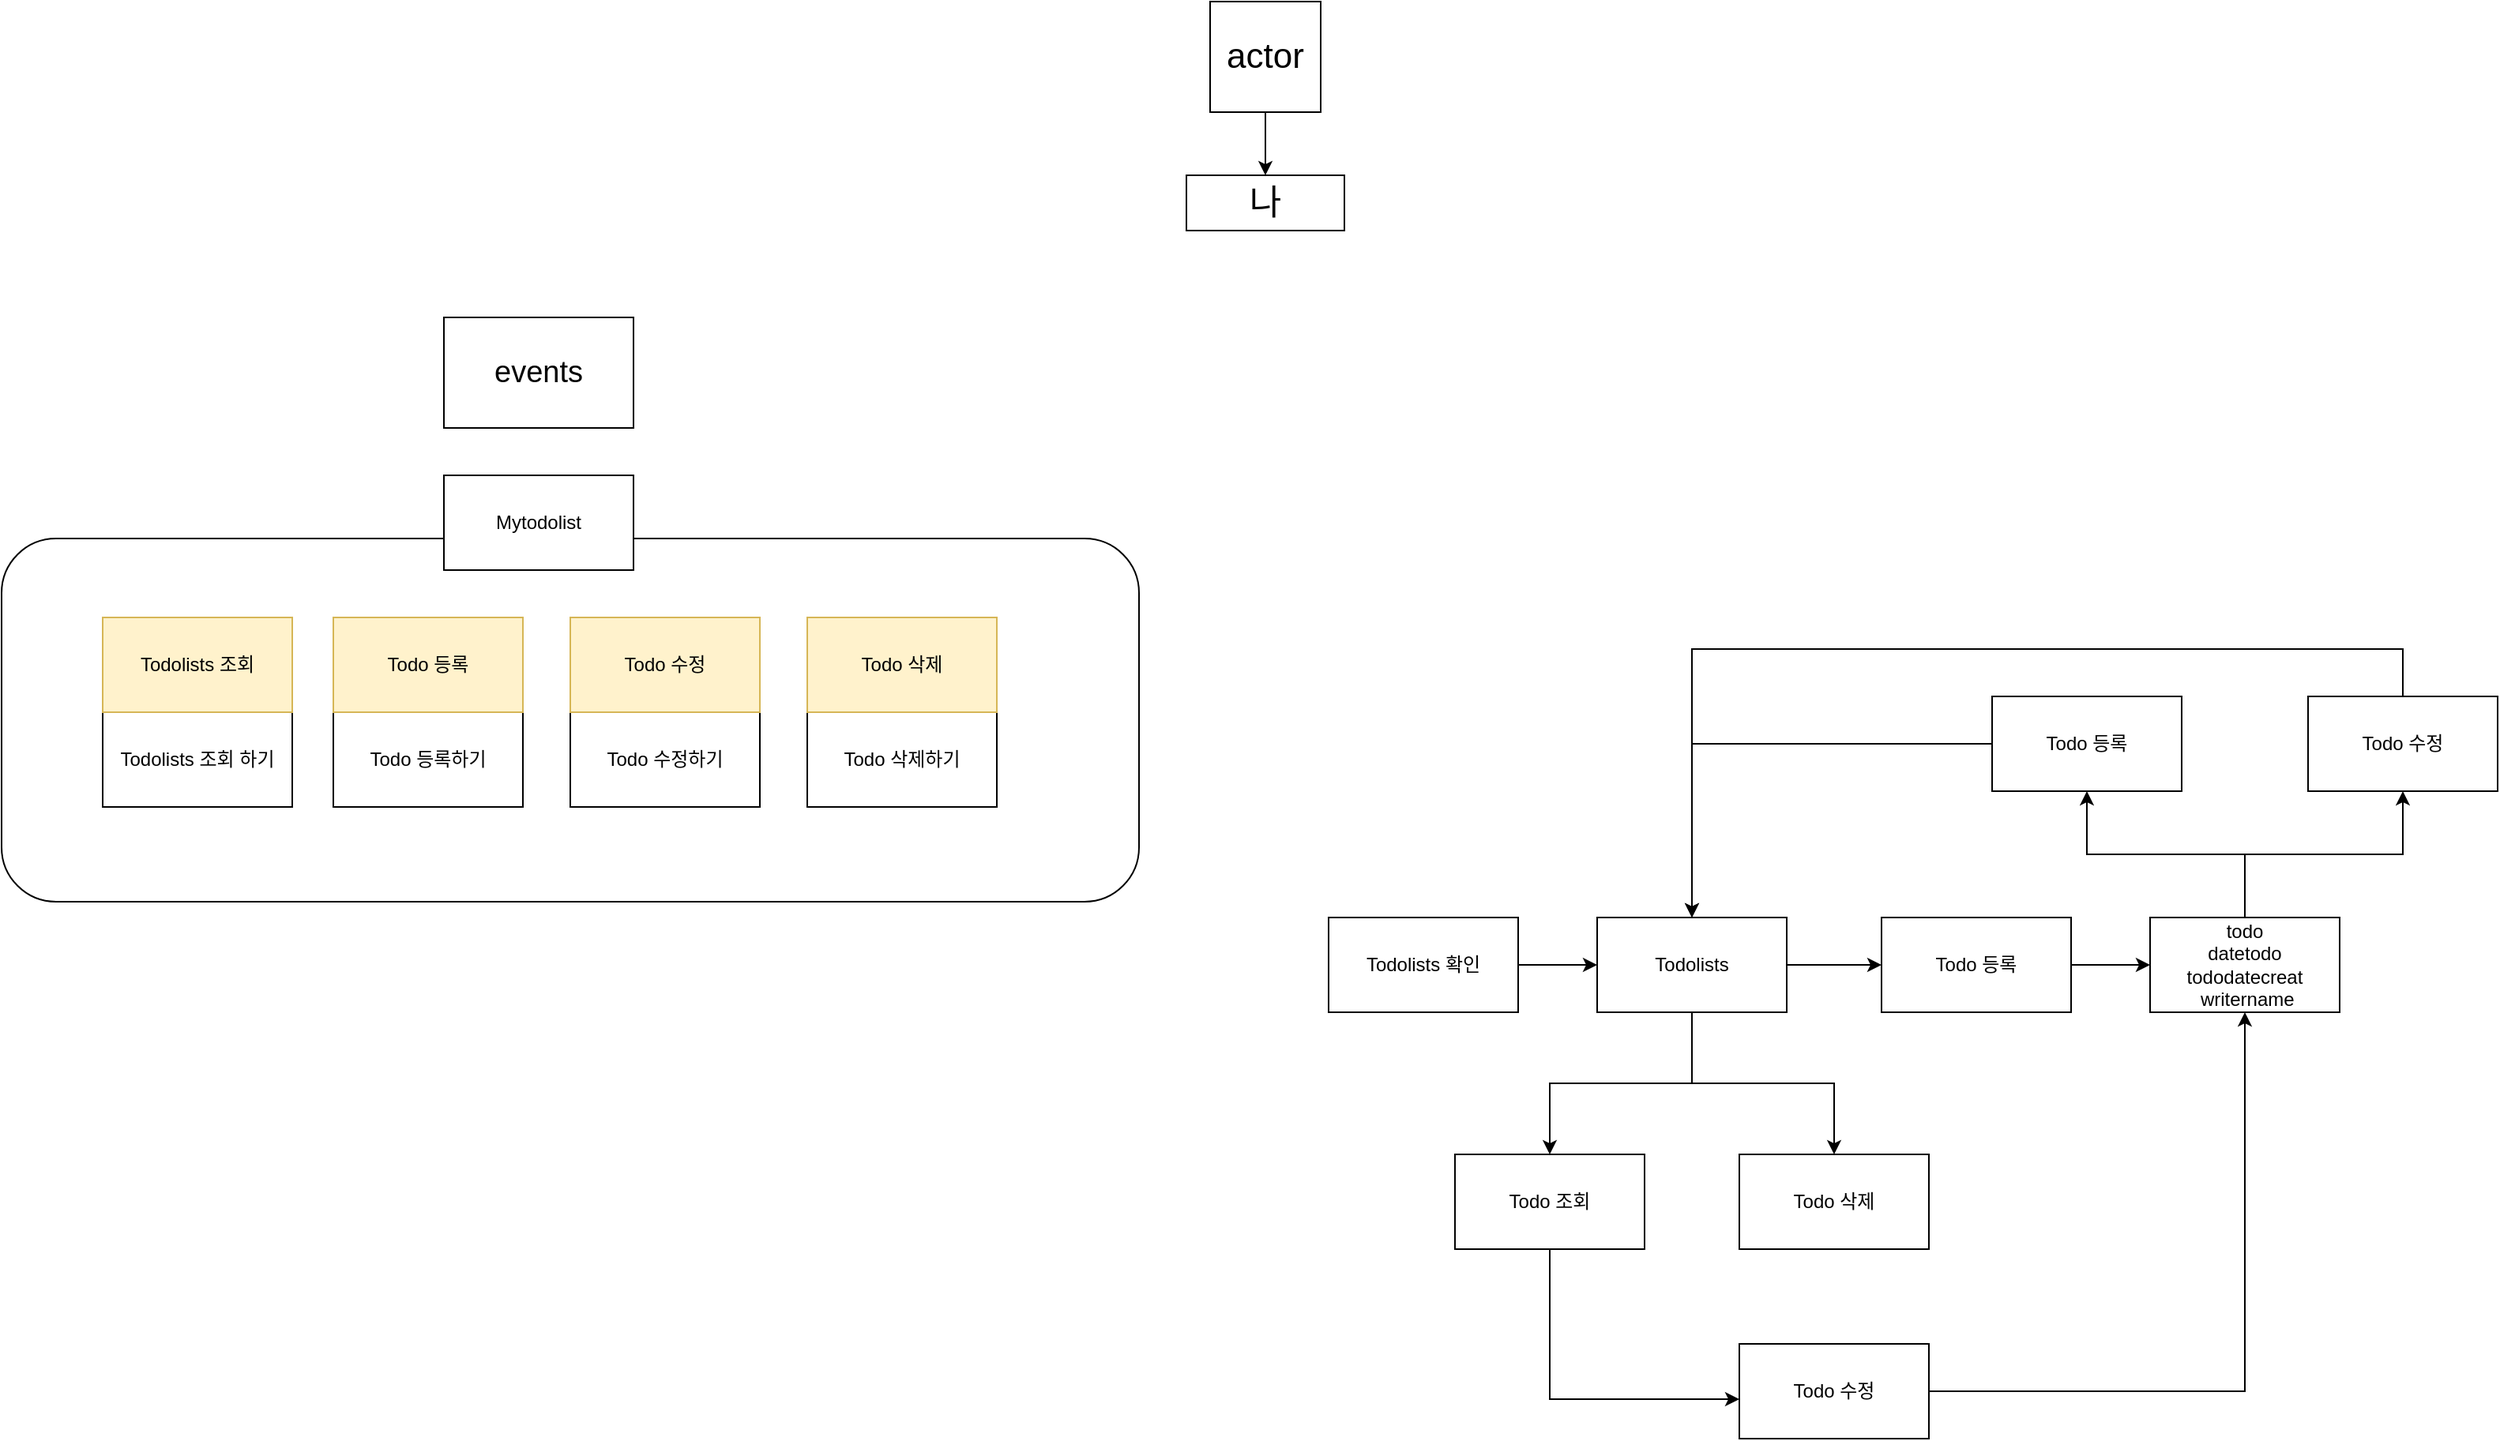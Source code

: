 <mxfile version="22.1.12" type="device">
  <diagram name="페이지-1" id="jRf4CBRbHKQlGwM679zi">
    <mxGraphModel dx="1687" dy="878" grid="1" gridSize="10" guides="1" tooltips="1" connect="1" arrows="1" fold="1" page="1" pageScale="1" pageWidth="827" pageHeight="1169" math="0" shadow="0">
      <root>
        <mxCell id="0" />
        <mxCell id="1" parent="0" />
        <mxCell id="dBoARqeGVBcKNzOb0Xb9-72" value="" style="rounded=1;whiteSpace=wrap;html=1;" vertex="1" parent="1">
          <mxGeometry x="30" y="350" width="720" height="230" as="geometry" />
        </mxCell>
        <mxCell id="dBoARqeGVBcKNzOb0Xb9-3" value="" style="edgeStyle=orthogonalEdgeStyle;rounded=0;orthogonalLoop=1;jettySize=auto;html=1;" edge="1" parent="1" source="dBoARqeGVBcKNzOb0Xb9-1" target="dBoARqeGVBcKNzOb0Xb9-2">
          <mxGeometry relative="1" as="geometry" />
        </mxCell>
        <mxCell id="dBoARqeGVBcKNzOb0Xb9-1" value="actor" style="whiteSpace=wrap;html=1;aspect=fixed;fontSize=22;" vertex="1" parent="1">
          <mxGeometry x="795" y="10" width="70" height="70" as="geometry" />
        </mxCell>
        <mxCell id="dBoARqeGVBcKNzOb0Xb9-2" value="나" style="whiteSpace=wrap;html=1;fontSize=22;" vertex="1" parent="1">
          <mxGeometry x="780" y="120" width="100" height="35" as="geometry" />
        </mxCell>
        <mxCell id="dBoARqeGVBcKNzOb0Xb9-6" value="events" style="whiteSpace=wrap;html=1;fontSize=19;" vertex="1" parent="1">
          <mxGeometry x="310" y="210" width="120" height="70" as="geometry" />
        </mxCell>
        <mxCell id="dBoARqeGVBcKNzOb0Xb9-52" value="" style="edgeStyle=orthogonalEdgeStyle;rounded=0;orthogonalLoop=1;jettySize=auto;html=1;" edge="1" parent="1" source="dBoARqeGVBcKNzOb0Xb9-7" target="dBoARqeGVBcKNzOb0Xb9-8">
          <mxGeometry relative="1" as="geometry" />
        </mxCell>
        <mxCell id="dBoARqeGVBcKNzOb0Xb9-7" value="Todo 등록" style="whiteSpace=wrap;html=1;" vertex="1" parent="1">
          <mxGeometry x="1220" y="590" width="120" height="60" as="geometry" />
        </mxCell>
        <mxCell id="dBoARqeGVBcKNzOb0Xb9-53" style="edgeStyle=orthogonalEdgeStyle;rounded=0;orthogonalLoop=1;jettySize=auto;html=1;entryX=0.5;entryY=1;entryDx=0;entryDy=0;" edge="1" parent="1" source="dBoARqeGVBcKNzOb0Xb9-8" target="dBoARqeGVBcKNzOb0Xb9-10">
          <mxGeometry relative="1" as="geometry">
            <Array as="points">
              <mxPoint x="1450" y="550" />
              <mxPoint x="1350" y="550" />
            </Array>
          </mxGeometry>
        </mxCell>
        <mxCell id="dBoARqeGVBcKNzOb0Xb9-54" style="edgeStyle=orthogonalEdgeStyle;rounded=0;orthogonalLoop=1;jettySize=auto;html=1;entryX=0.5;entryY=1;entryDx=0;entryDy=0;" edge="1" parent="1" source="dBoARqeGVBcKNzOb0Xb9-8" target="dBoARqeGVBcKNzOb0Xb9-36">
          <mxGeometry relative="1" as="geometry" />
        </mxCell>
        <mxCell id="dBoARqeGVBcKNzOb0Xb9-8" value="todo&lt;br&gt;datetodo&lt;br&gt;tododatecreat&lt;br&gt;&amp;nbsp;writername" style="whiteSpace=wrap;html=1;" vertex="1" parent="1">
          <mxGeometry x="1390" y="590" width="120" height="60" as="geometry" />
        </mxCell>
        <mxCell id="dBoARqeGVBcKNzOb0Xb9-56" style="edgeStyle=orthogonalEdgeStyle;rounded=0;orthogonalLoop=1;jettySize=auto;html=1;" edge="1" parent="1" source="dBoARqeGVBcKNzOb0Xb9-10" target="dBoARqeGVBcKNzOb0Xb9-13">
          <mxGeometry relative="1" as="geometry" />
        </mxCell>
        <mxCell id="dBoARqeGVBcKNzOb0Xb9-10" value="Todo 등록" style="whiteSpace=wrap;html=1;" vertex="1" parent="1">
          <mxGeometry x="1290" y="450" width="120" height="60" as="geometry" />
        </mxCell>
        <mxCell id="dBoARqeGVBcKNzOb0Xb9-46" value="" style="edgeStyle=orthogonalEdgeStyle;rounded=0;orthogonalLoop=1;jettySize=auto;html=1;" edge="1" parent="1" source="dBoARqeGVBcKNzOb0Xb9-12" target="dBoARqeGVBcKNzOb0Xb9-13">
          <mxGeometry relative="1" as="geometry" />
        </mxCell>
        <mxCell id="dBoARqeGVBcKNzOb0Xb9-12" value="Todolists 확인" style="whiteSpace=wrap;html=1;" vertex="1" parent="1">
          <mxGeometry x="870" y="590" width="120" height="60" as="geometry" />
        </mxCell>
        <mxCell id="dBoARqeGVBcKNzOb0Xb9-47" style="edgeStyle=orthogonalEdgeStyle;rounded=0;orthogonalLoop=1;jettySize=auto;html=1;" edge="1" parent="1" source="dBoARqeGVBcKNzOb0Xb9-13" target="dBoARqeGVBcKNzOb0Xb9-26">
          <mxGeometry relative="1" as="geometry" />
        </mxCell>
        <mxCell id="dBoARqeGVBcKNzOb0Xb9-48" style="edgeStyle=orthogonalEdgeStyle;rounded=0;orthogonalLoop=1;jettySize=auto;html=1;entryX=0.5;entryY=0;entryDx=0;entryDy=0;" edge="1" parent="1" source="dBoARqeGVBcKNzOb0Xb9-13" target="dBoARqeGVBcKNzOb0Xb9-23">
          <mxGeometry relative="1" as="geometry" />
        </mxCell>
        <mxCell id="dBoARqeGVBcKNzOb0Xb9-51" value="" style="edgeStyle=orthogonalEdgeStyle;rounded=0;orthogonalLoop=1;jettySize=auto;html=1;" edge="1" parent="1" source="dBoARqeGVBcKNzOb0Xb9-13" target="dBoARqeGVBcKNzOb0Xb9-7">
          <mxGeometry relative="1" as="geometry" />
        </mxCell>
        <mxCell id="dBoARqeGVBcKNzOb0Xb9-13" value="Todolists" style="whiteSpace=wrap;html=1;" vertex="1" parent="1">
          <mxGeometry x="1040" y="590" width="120" height="60" as="geometry" />
        </mxCell>
        <mxCell id="dBoARqeGVBcKNzOb0Xb9-50" style="edgeStyle=orthogonalEdgeStyle;rounded=0;orthogonalLoop=1;jettySize=auto;html=1;" edge="1" parent="1" source="dBoARqeGVBcKNzOb0Xb9-16" target="dBoARqeGVBcKNzOb0Xb9-8">
          <mxGeometry relative="1" as="geometry">
            <mxPoint x="1580" y="890" as="targetPoint" />
          </mxGeometry>
        </mxCell>
        <mxCell id="dBoARqeGVBcKNzOb0Xb9-16" value="Todo 수정" style="whiteSpace=wrap;html=1;" vertex="1" parent="1">
          <mxGeometry x="1130" y="860" width="120" height="60" as="geometry" />
        </mxCell>
        <mxCell id="dBoARqeGVBcKNzOb0Xb9-23" value="Todo 삭제" style="whiteSpace=wrap;html=1;" vertex="1" parent="1">
          <mxGeometry x="1130" y="740" width="120" height="60" as="geometry" />
        </mxCell>
        <mxCell id="dBoARqeGVBcKNzOb0Xb9-49" style="edgeStyle=orthogonalEdgeStyle;rounded=0;orthogonalLoop=1;jettySize=auto;html=1;entryX=0;entryY=0.75;entryDx=0;entryDy=0;" edge="1" parent="1">
          <mxGeometry relative="1" as="geometry">
            <mxPoint x="1010" y="790" as="sourcePoint" />
            <mxPoint x="1130" y="895" as="targetPoint" />
            <Array as="points">
              <mxPoint x="1010" y="895" />
            </Array>
          </mxGeometry>
        </mxCell>
        <mxCell id="dBoARqeGVBcKNzOb0Xb9-26" value="Todo 조회" style="whiteSpace=wrap;html=1;" vertex="1" parent="1">
          <mxGeometry x="950" y="740" width="120" height="60" as="geometry" />
        </mxCell>
        <mxCell id="dBoARqeGVBcKNzOb0Xb9-57" style="edgeStyle=orthogonalEdgeStyle;rounded=0;orthogonalLoop=1;jettySize=auto;html=1;entryX=0.5;entryY=0;entryDx=0;entryDy=0;" edge="1" parent="1" source="dBoARqeGVBcKNzOb0Xb9-36" target="dBoARqeGVBcKNzOb0Xb9-13">
          <mxGeometry relative="1" as="geometry">
            <mxPoint x="1540" y="350" as="targetPoint" />
            <Array as="points">
              <mxPoint x="1550" y="420" />
              <mxPoint x="1100" y="420" />
            </Array>
          </mxGeometry>
        </mxCell>
        <mxCell id="dBoARqeGVBcKNzOb0Xb9-36" value="Todo 수정" style="whiteSpace=wrap;html=1;" vertex="1" parent="1">
          <mxGeometry x="1490" y="450" width="120" height="60" as="geometry" />
        </mxCell>
        <mxCell id="dBoARqeGVBcKNzOb0Xb9-64" value="" style="edgeStyle=orthogonalEdgeStyle;rounded=0;orthogonalLoop=1;jettySize=auto;html=1;" edge="1" parent="1" source="dBoARqeGVBcKNzOb0Xb9-58" target="dBoARqeGVBcKNzOb0Xb9-63">
          <mxGeometry relative="1" as="geometry" />
        </mxCell>
        <mxCell id="dBoARqeGVBcKNzOb0Xb9-58" value="Todolists&amp;nbsp;조회 하기" style="whiteSpace=wrap;html=1;" vertex="1" parent="1">
          <mxGeometry x="94" y="460" width="120" height="60" as="geometry" />
        </mxCell>
        <mxCell id="dBoARqeGVBcKNzOb0Xb9-66" value="" style="edgeStyle=orthogonalEdgeStyle;rounded=0;orthogonalLoop=1;jettySize=auto;html=1;" edge="1" parent="1" source="dBoARqeGVBcKNzOb0Xb9-59" target="dBoARqeGVBcKNzOb0Xb9-65">
          <mxGeometry relative="1" as="geometry" />
        </mxCell>
        <mxCell id="dBoARqeGVBcKNzOb0Xb9-59" value="Todo&amp;nbsp;등록하기" style="whiteSpace=wrap;html=1;" vertex="1" parent="1">
          <mxGeometry x="240" y="460" width="120" height="60" as="geometry" />
        </mxCell>
        <mxCell id="dBoARqeGVBcKNzOb0Xb9-68" value="" style="edgeStyle=orthogonalEdgeStyle;rounded=0;orthogonalLoop=1;jettySize=auto;html=1;" edge="1" parent="1" source="dBoARqeGVBcKNzOb0Xb9-60" target="dBoARqeGVBcKNzOb0Xb9-67">
          <mxGeometry relative="1" as="geometry" />
        </mxCell>
        <mxCell id="dBoARqeGVBcKNzOb0Xb9-60" value="Todo&amp;nbsp;수정하기" style="whiteSpace=wrap;html=1;" vertex="1" parent="1">
          <mxGeometry x="390" y="460" width="120" height="60" as="geometry" />
        </mxCell>
        <mxCell id="dBoARqeGVBcKNzOb0Xb9-70" value="" style="edgeStyle=orthogonalEdgeStyle;rounded=0;orthogonalLoop=1;jettySize=auto;html=1;" edge="1" parent="1" source="dBoARqeGVBcKNzOb0Xb9-62" target="dBoARqeGVBcKNzOb0Xb9-69">
          <mxGeometry relative="1" as="geometry" />
        </mxCell>
        <mxCell id="dBoARqeGVBcKNzOb0Xb9-62" value="Todo&amp;nbsp;삭제하기" style="whiteSpace=wrap;html=1;" vertex="1" parent="1">
          <mxGeometry x="540" y="460" width="120" height="60" as="geometry" />
        </mxCell>
        <mxCell id="dBoARqeGVBcKNzOb0Xb9-63" value="Todolists 조회" style="whiteSpace=wrap;html=1;fillColor=#fff2cc;strokeColor=#d6b656;" vertex="1" parent="1">
          <mxGeometry x="94" y="400" width="120" height="60" as="geometry" />
        </mxCell>
        <mxCell id="dBoARqeGVBcKNzOb0Xb9-65" value="Todo 등록" style="whiteSpace=wrap;html=1;fillColor=#fff2cc;strokeColor=#d6b656;" vertex="1" parent="1">
          <mxGeometry x="240" y="400" width="120" height="60" as="geometry" />
        </mxCell>
        <mxCell id="dBoARqeGVBcKNzOb0Xb9-67" value="Todo&amp;nbsp;수정" style="whiteSpace=wrap;html=1;fillColor=#fff2cc;strokeColor=#d6b656;" vertex="1" parent="1">
          <mxGeometry x="390" y="400" width="120" height="60" as="geometry" />
        </mxCell>
        <mxCell id="dBoARqeGVBcKNzOb0Xb9-69" value="Todo&amp;nbsp;삭제" style="whiteSpace=wrap;html=1;fillColor=#fff2cc;strokeColor=#d6b656;" vertex="1" parent="1">
          <mxGeometry x="540" y="400" width="120" height="60" as="geometry" />
        </mxCell>
        <mxCell id="dBoARqeGVBcKNzOb0Xb9-73" value="Mytodolist" style="rounded=0;whiteSpace=wrap;html=1;" vertex="1" parent="1">
          <mxGeometry x="310" y="310" width="120" height="60" as="geometry" />
        </mxCell>
      </root>
    </mxGraphModel>
  </diagram>
</mxfile>
